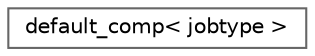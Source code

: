 digraph "Graphical Class Hierarchy"
{
 // LATEX_PDF_SIZE
  bgcolor="transparent";
  edge [fontname=Helvetica,fontsize=10,labelfontname=Helvetica,labelfontsize=10];
  node [fontname=Helvetica,fontsize=10,shape=box,height=0.2,width=0.4];
  rankdir="LR";
  Node0 [id="Node000000",label="default_comp\< jobtype \>",height=0.2,width=0.4,color="grey40", fillcolor="white", style="filled",URL="$classdefault__comp.html",tooltip="Default comparator for priority_queue in threadPool – no comparison."];
}
